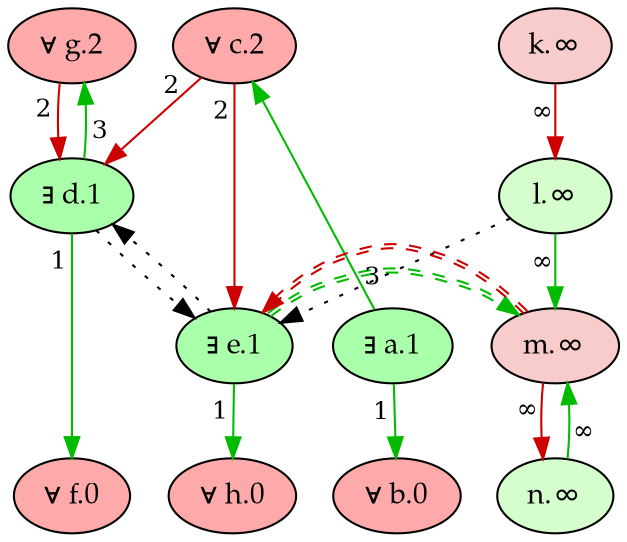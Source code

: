 digraph {
    rankdir="TB"
    node [style=filled fontname="Palatino" fontsize=14]
    node [fillcolor="#AAFFAA"]
    "e" [label="∃ e.1"]
    "d" [label="∃ d.1"]
    "a" [label="∃ a.1"]
    node [fillcolor="#FFAAAA"]
    "b" [label="∀ b.0"]
    "f" [label="∀ f.0"]
    "h" [label="∀ h.0"]
    "c" [label="∀ c.2"]
    "g" [label="∀ g.2"]
    node [fillcolor="#d5fdce"]
    "l" [label="l.∞"]
    "n" [label="n.∞"]
    node [fillcolor="#f7cccb"]
    "k" [label="k.∞"]
    "m" [label="m.∞"]
    edge[labeldistance=1.5 fontsize=12]
    edge [color="#00BB00" style="solid" dir="forward" taillabel="1"]
           "a" -> "b" 
           "d" -> "f" 
           "e" -> "h" 
    edge [color="#00BB00" style="solid" dir="forward" taillabel="3"]
           "a" -> "c" 
           "d" -> "g" 
    edge [color="#CC0000" style="solid" dir="forward" taillabel="∞"]
           "k" -> "l" 
           "m" -> "n" 
    edge [color="#CC0000" style="solid" dir="forward" taillabel="2"]
           "c" -> "d" 
           "c" -> "e" 
           "g" -> "d" 
    edge [color="#00BB00" style="solid" dir="forward" taillabel="∞"]
           "l" -> "m" 
           "n" -> "m" 
    edge [color="black" style="dotted" dir="forward" taillabel="" constraint=false]
           "l" -> "e" 
           "d" -> "e" 
           "e" -> "d" 
    edge [color="#00BB00:#00BB00" style="dashed" dir="forward" taillabel="" constraint=false]
           "e" -> "m" 
    edge [color="#CC0000:#CC0000" style="dashed" dir="forward" taillabel="" constraint=false]
           "m" -> "e" 
    {rank = max b f h}
    {rank = min c g}
}
